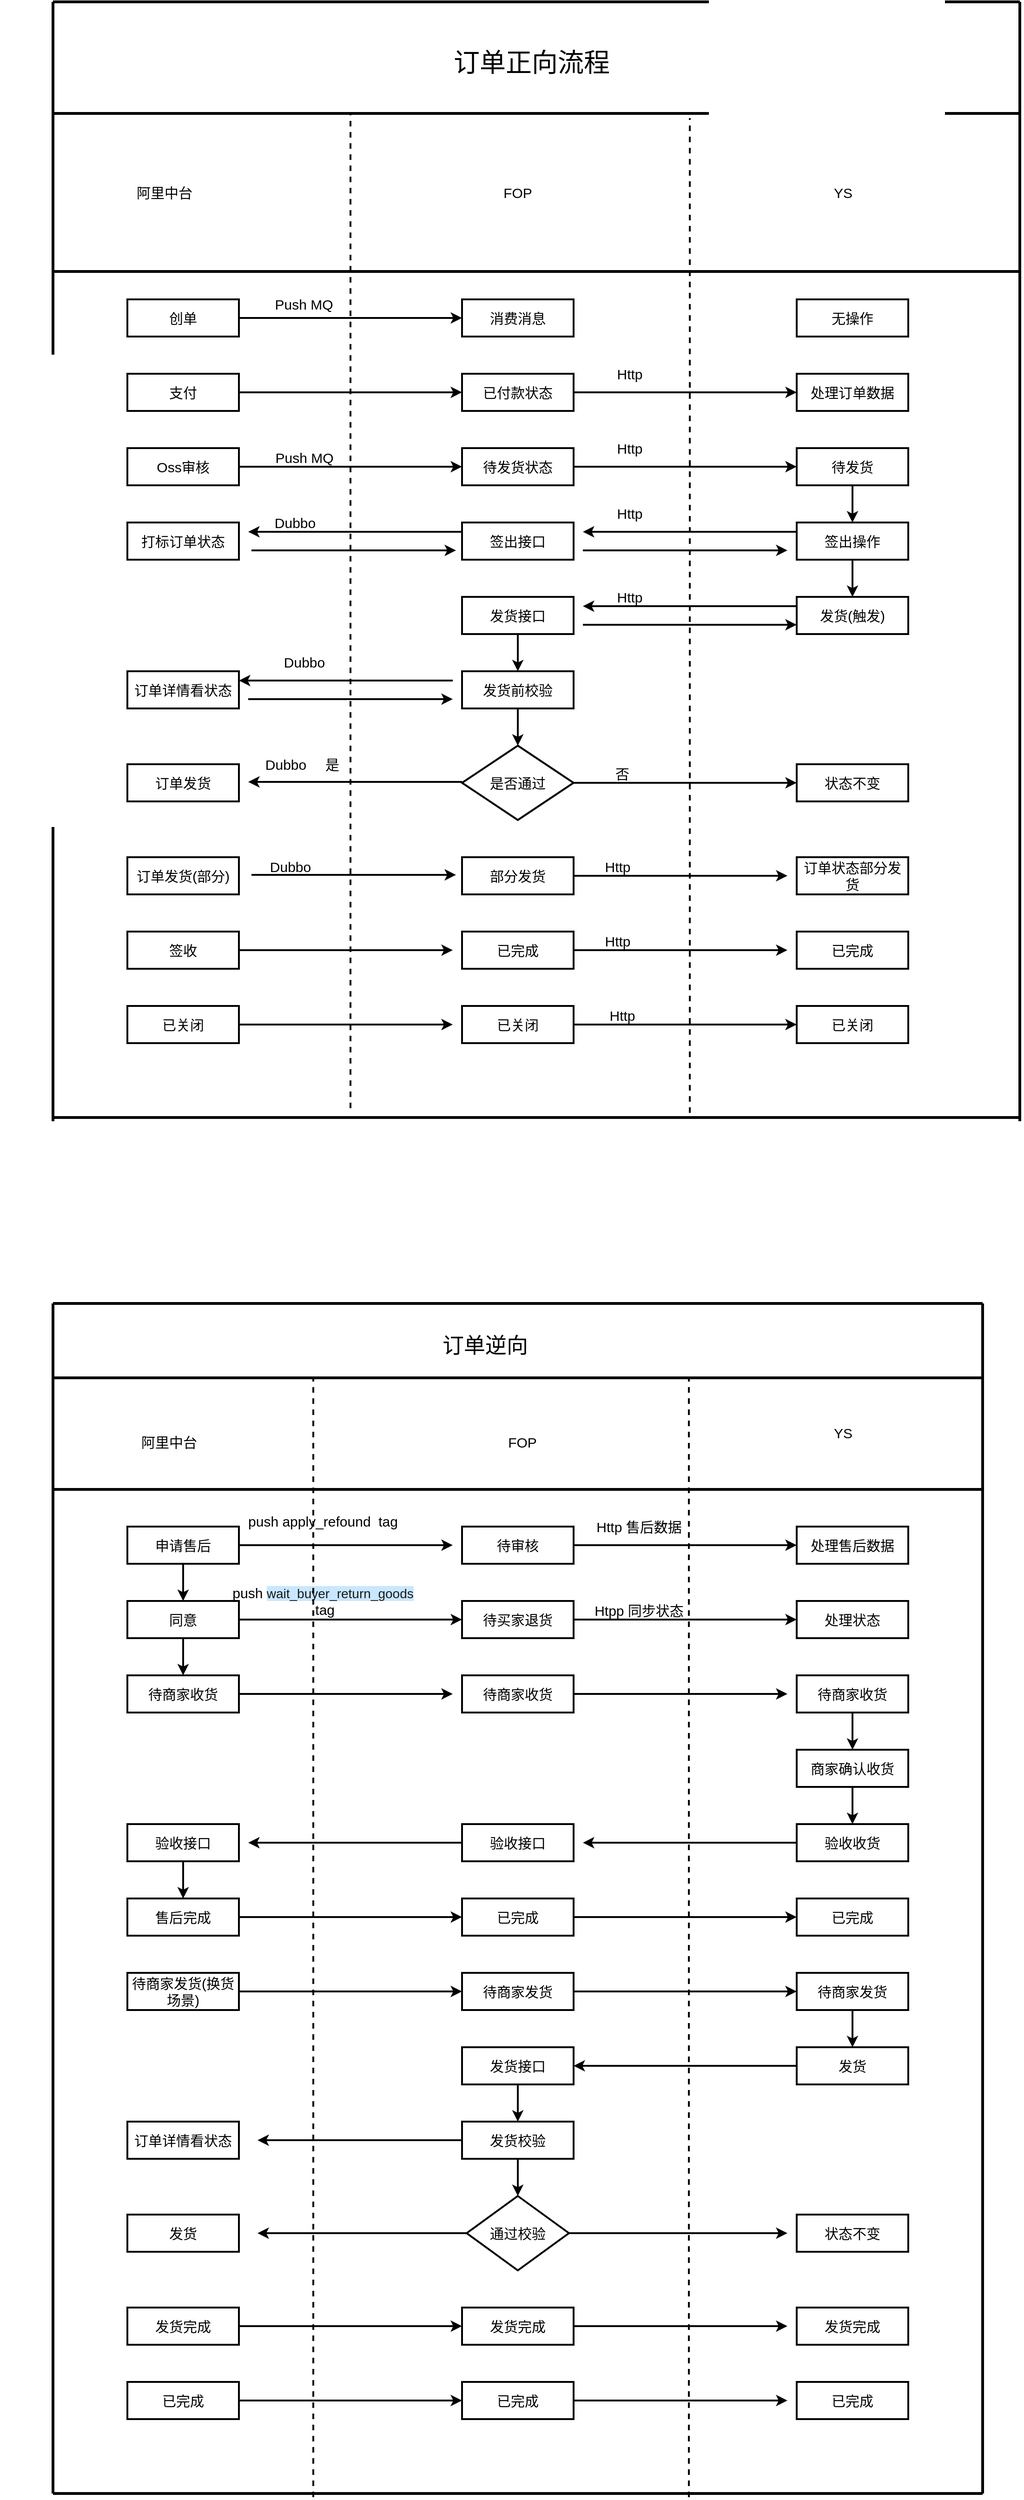 <mxfile version="15.8.3" type="github">
  <diagram id="vfUaAV9-EmiEBsWPeIF8" name="第 1 页">
    <mxGraphModel dx="1326" dy="762" grid="1" gridSize="10" guides="1" tooltips="1" connect="1" arrows="1" fold="1" page="1" pageScale="1" pageWidth="827" pageHeight="1169" math="0" shadow="0">
      <root>
        <mxCell id="0" />
        <mxCell id="1" parent="0" />
        <mxCell id="Dxqzf1UQk-dlqPPLC9W0-2" value="" style="shape=link;html=1;rounded=0;" edge="1" parent="1">
          <mxGeometry width="100" relative="1" as="geometry">
            <mxPoint x="160" y="260" as="sourcePoint" />
            <mxPoint x="160" y="260" as="targetPoint" />
          </mxGeometry>
        </mxCell>
        <mxCell id="Dxqzf1UQk-dlqPPLC9W0-3" value="" style="endArrow=none;html=1;rounded=0;strokeWidth=3;" edge="1" parent="1">
          <mxGeometry width="50" height="50" relative="1" as="geometry">
            <mxPoint x="200" y="120" as="sourcePoint" />
            <mxPoint x="1240" y="120" as="targetPoint" />
          </mxGeometry>
        </mxCell>
        <mxCell id="Dxqzf1UQk-dlqPPLC9W0-5" value="" style="endArrow=none;html=1;rounded=0;strokeWidth=3;" edge="1" parent="1">
          <mxGeometry width="50" height="50" relative="1" as="geometry">
            <mxPoint x="200" y="1324" as="sourcePoint" />
            <mxPoint x="200" y="120" as="targetPoint" />
          </mxGeometry>
        </mxCell>
        <mxCell id="Dxqzf1UQk-dlqPPLC9W0-6" value="&lt;font style=&quot;font-size: 15px&quot;&gt;阿里中台&lt;/font&gt;" style="text;html=1;strokeColor=none;fillColor=none;align=center;verticalAlign=middle;whiteSpace=wrap;rounded=0;strokeWidth=3;" vertex="1" parent="1">
          <mxGeometry x="280" y="310" width="80" height="30" as="geometry" />
        </mxCell>
        <mxCell id="Dxqzf1UQk-dlqPPLC9W0-8" value="&lt;span style=&quot;font-size: 15px&quot;&gt;FOP&lt;/span&gt;" style="text;html=1;strokeColor=none;fillColor=none;align=center;verticalAlign=middle;whiteSpace=wrap;rounded=0;strokeWidth=3;" vertex="1" parent="1">
          <mxGeometry x="660" y="310" width="80" height="30" as="geometry" />
        </mxCell>
        <mxCell id="Dxqzf1UQk-dlqPPLC9W0-9" value="&lt;span style=&quot;font-size: 15px&quot;&gt;YS&lt;/span&gt;" style="text;html=1;strokeColor=none;fillColor=none;align=center;verticalAlign=middle;whiteSpace=wrap;rounded=0;strokeWidth=3;" vertex="1" parent="1">
          <mxGeometry x="1010" y="310" width="80" height="30" as="geometry" />
        </mxCell>
        <mxCell id="Dxqzf1UQk-dlqPPLC9W0-13" style="edgeStyle=orthogonalEdgeStyle;rounded=0;orthogonalLoop=1;jettySize=auto;html=1;entryX=0;entryY=0.5;entryDx=0;entryDy=0;fontSize=15;strokeWidth=2;" edge="1" parent="1" source="Dxqzf1UQk-dlqPPLC9W0-10" target="Dxqzf1UQk-dlqPPLC9W0-11">
          <mxGeometry relative="1" as="geometry" />
        </mxCell>
        <mxCell id="Dxqzf1UQk-dlqPPLC9W0-10" value="创单" style="rounded=0;whiteSpace=wrap;html=1;fontSize=15;strokeWidth=2;" vertex="1" parent="1">
          <mxGeometry x="280" y="440" width="120" height="40" as="geometry" />
        </mxCell>
        <mxCell id="Dxqzf1UQk-dlqPPLC9W0-11" value="消费消息" style="rounded=0;whiteSpace=wrap;html=1;fontSize=15;strokeWidth=2;" vertex="1" parent="1">
          <mxGeometry x="640" y="440" width="120" height="40" as="geometry" />
        </mxCell>
        <mxCell id="Dxqzf1UQk-dlqPPLC9W0-12" value="无操作" style="rounded=0;whiteSpace=wrap;html=1;fontSize=15;strokeWidth=2;" vertex="1" parent="1">
          <mxGeometry x="1000" y="440" width="120" height="40" as="geometry" />
        </mxCell>
        <mxCell id="Dxqzf1UQk-dlqPPLC9W0-14" value="Push MQ" style="text;html=1;strokeColor=none;fillColor=none;align=center;verticalAlign=middle;whiteSpace=wrap;rounded=0;fontSize=15;" vertex="1" parent="1">
          <mxGeometry x="425" y="430" width="90" height="30" as="geometry" />
        </mxCell>
        <mxCell id="Dxqzf1UQk-dlqPPLC9W0-17" style="edgeStyle=orthogonalEdgeStyle;rounded=0;orthogonalLoop=1;jettySize=auto;html=1;entryX=0;entryY=0.5;entryDx=0;entryDy=0;fontSize=15;strokeWidth=2;" edge="1" parent="1" source="Dxqzf1UQk-dlqPPLC9W0-15" target="Dxqzf1UQk-dlqPPLC9W0-16">
          <mxGeometry relative="1" as="geometry" />
        </mxCell>
        <mxCell id="Dxqzf1UQk-dlqPPLC9W0-15" value="支付" style="rounded=0;whiteSpace=wrap;html=1;fontSize=15;strokeWidth=2;" vertex="1" parent="1">
          <mxGeometry x="280" y="520" width="120" height="40" as="geometry" />
        </mxCell>
        <mxCell id="Dxqzf1UQk-dlqPPLC9W0-19" style="edgeStyle=orthogonalEdgeStyle;rounded=0;orthogonalLoop=1;jettySize=auto;html=1;entryX=0;entryY=0.5;entryDx=0;entryDy=0;fontSize=15;strokeWidth=2;" edge="1" parent="1" source="Dxqzf1UQk-dlqPPLC9W0-16" target="Dxqzf1UQk-dlqPPLC9W0-18">
          <mxGeometry relative="1" as="geometry" />
        </mxCell>
        <mxCell id="Dxqzf1UQk-dlqPPLC9W0-16" value="已付款状态" style="rounded=0;whiteSpace=wrap;html=1;fontSize=15;strokeWidth=2;" vertex="1" parent="1">
          <mxGeometry x="640" y="520" width="120" height="40" as="geometry" />
        </mxCell>
        <mxCell id="Dxqzf1UQk-dlqPPLC9W0-18" value="处理订单数据" style="rounded=0;whiteSpace=wrap;html=1;fontSize=15;strokeWidth=2;" vertex="1" parent="1">
          <mxGeometry x="1000" y="520" width="120" height="40" as="geometry" />
        </mxCell>
        <mxCell id="Dxqzf1UQk-dlqPPLC9W0-20" value="Http" style="text;html=1;align=center;verticalAlign=middle;resizable=0;points=[];autosize=1;strokeColor=none;fillColor=none;fontSize=15;" vertex="1" parent="1">
          <mxGeometry x="800" y="510" width="40" height="20" as="geometry" />
        </mxCell>
        <mxCell id="Dxqzf1UQk-dlqPPLC9W0-24" style="edgeStyle=orthogonalEdgeStyle;rounded=0;orthogonalLoop=1;jettySize=auto;html=1;entryX=0;entryY=0.5;entryDx=0;entryDy=0;fontSize=15;strokeWidth=2;" edge="1" parent="1" source="Dxqzf1UQk-dlqPPLC9W0-21" target="Dxqzf1UQk-dlqPPLC9W0-22">
          <mxGeometry relative="1" as="geometry" />
        </mxCell>
        <mxCell id="Dxqzf1UQk-dlqPPLC9W0-21" value="Oss审核" style="rounded=0;whiteSpace=wrap;html=1;fontSize=15;strokeWidth=2;" vertex="1" parent="1">
          <mxGeometry x="280" y="600" width="120" height="40" as="geometry" />
        </mxCell>
        <mxCell id="Dxqzf1UQk-dlqPPLC9W0-25" style="edgeStyle=orthogonalEdgeStyle;rounded=0;orthogonalLoop=1;jettySize=auto;html=1;entryX=0;entryY=0.5;entryDx=0;entryDy=0;fontSize=15;strokeWidth=2;" edge="1" parent="1" source="Dxqzf1UQk-dlqPPLC9W0-22" target="Dxqzf1UQk-dlqPPLC9W0-23">
          <mxGeometry relative="1" as="geometry" />
        </mxCell>
        <mxCell id="Dxqzf1UQk-dlqPPLC9W0-22" value="待发货状态" style="rounded=0;whiteSpace=wrap;html=1;fontSize=15;strokeWidth=2;" vertex="1" parent="1">
          <mxGeometry x="640" y="600" width="120" height="40" as="geometry" />
        </mxCell>
        <mxCell id="Dxqzf1UQk-dlqPPLC9W0-29" value="" style="edgeStyle=orthogonalEdgeStyle;rounded=0;orthogonalLoop=1;jettySize=auto;html=1;fontSize=15;strokeWidth=2;" edge="1" parent="1" source="Dxqzf1UQk-dlqPPLC9W0-23" target="Dxqzf1UQk-dlqPPLC9W0-28">
          <mxGeometry relative="1" as="geometry" />
        </mxCell>
        <mxCell id="Dxqzf1UQk-dlqPPLC9W0-23" value="待发货" style="rounded=0;whiteSpace=wrap;html=1;fontSize=15;strokeWidth=2;" vertex="1" parent="1">
          <mxGeometry x="1000" y="600" width="120" height="40" as="geometry" />
        </mxCell>
        <mxCell id="Dxqzf1UQk-dlqPPLC9W0-26" value="Http" style="text;html=1;align=center;verticalAlign=middle;resizable=0;points=[];autosize=1;strokeColor=none;fillColor=none;fontSize=15;" vertex="1" parent="1">
          <mxGeometry x="800" y="590" width="40" height="20" as="geometry" />
        </mxCell>
        <mxCell id="Dxqzf1UQk-dlqPPLC9W0-27" value="Push MQ" style="text;html=1;align=center;verticalAlign=middle;resizable=0;points=[];autosize=1;strokeColor=none;fillColor=none;fontSize=15;" vertex="1" parent="1">
          <mxGeometry x="430" y="600" width="80" height="20" as="geometry" />
        </mxCell>
        <mxCell id="Dxqzf1UQk-dlqPPLC9W0-40" style="edgeStyle=orthogonalEdgeStyle;rounded=0;orthogonalLoop=1;jettySize=auto;html=1;entryX=0.5;entryY=0;entryDx=0;entryDy=0;fontSize=15;strokeWidth=2;" edge="1" parent="1" source="Dxqzf1UQk-dlqPPLC9W0-28" target="Dxqzf1UQk-dlqPPLC9W0-39">
          <mxGeometry relative="1" as="geometry" />
        </mxCell>
        <mxCell id="Dxqzf1UQk-dlqPPLC9W0-28" value="签出操作" style="rounded=0;whiteSpace=wrap;html=1;fontSize=15;strokeWidth=2;" vertex="1" parent="1">
          <mxGeometry x="1000" y="680" width="120" height="40" as="geometry" />
        </mxCell>
        <mxCell id="Dxqzf1UQk-dlqPPLC9W0-30" value="签出接口" style="rounded=0;whiteSpace=wrap;html=1;fontSize=15;strokeWidth=2;" vertex="1" parent="1">
          <mxGeometry x="640" y="680" width="120" height="40" as="geometry" />
        </mxCell>
        <mxCell id="Dxqzf1UQk-dlqPPLC9W0-31" value="打标订单状态" style="rounded=0;whiteSpace=wrap;html=1;fontSize=15;strokeWidth=2;" vertex="1" parent="1">
          <mxGeometry x="280" y="680" width="120" height="40" as="geometry" />
        </mxCell>
        <mxCell id="Dxqzf1UQk-dlqPPLC9W0-33" value="" style="endArrow=classic;html=1;rounded=0;fontSize=15;strokeWidth=2;" edge="1" parent="1">
          <mxGeometry width="50" height="50" relative="1" as="geometry">
            <mxPoint x="990" y="690" as="sourcePoint" />
            <mxPoint x="770" y="690" as="targetPoint" />
            <Array as="points">
              <mxPoint x="1000" y="690" />
            </Array>
          </mxGeometry>
        </mxCell>
        <mxCell id="Dxqzf1UQk-dlqPPLC9W0-34" value="" style="endArrow=classic;html=1;rounded=0;fontSize=15;strokeWidth=2;" edge="1" parent="1">
          <mxGeometry width="50" height="50" relative="1" as="geometry">
            <mxPoint x="630" y="690" as="sourcePoint" />
            <mxPoint x="410" y="690" as="targetPoint" />
            <Array as="points">
              <mxPoint x="640" y="690" />
            </Array>
          </mxGeometry>
        </mxCell>
        <mxCell id="Dxqzf1UQk-dlqPPLC9W0-35" value="" style="endArrow=classic;html=1;rounded=0;fontSize=15;strokeWidth=2;" edge="1" parent="1">
          <mxGeometry width="50" height="50" relative="1" as="geometry">
            <mxPoint x="423.5" y="710" as="sourcePoint" />
            <mxPoint x="633.5" y="710" as="targetPoint" />
            <Array as="points">
              <mxPoint x="413.5" y="710" />
            </Array>
          </mxGeometry>
        </mxCell>
        <mxCell id="Dxqzf1UQk-dlqPPLC9W0-36" value="" style="endArrow=classic;html=1;rounded=0;fontSize=15;strokeWidth=2;" edge="1" parent="1">
          <mxGeometry width="50" height="50" relative="1" as="geometry">
            <mxPoint x="780" y="710" as="sourcePoint" />
            <mxPoint x="990" y="710" as="targetPoint" />
            <Array as="points">
              <mxPoint x="770" y="710" />
            </Array>
          </mxGeometry>
        </mxCell>
        <mxCell id="Dxqzf1UQk-dlqPPLC9W0-37" value="Http" style="text;html=1;align=center;verticalAlign=middle;resizable=0;points=[];autosize=1;strokeColor=none;fillColor=none;fontSize=15;" vertex="1" parent="1">
          <mxGeometry x="800" y="660" width="40" height="20" as="geometry" />
        </mxCell>
        <mxCell id="Dxqzf1UQk-dlqPPLC9W0-38" value="Dubbo" style="text;html=1;align=center;verticalAlign=middle;resizable=0;points=[];autosize=1;strokeColor=none;fillColor=none;fontSize=15;" vertex="1" parent="1">
          <mxGeometry x="430" y="670" width="60" height="20" as="geometry" />
        </mxCell>
        <mxCell id="Dxqzf1UQk-dlqPPLC9W0-39" value="发货(触发)" style="rounded=0;whiteSpace=wrap;html=1;fontSize=15;strokeWidth=2;" vertex="1" parent="1">
          <mxGeometry x="1000" y="760" width="120" height="40" as="geometry" />
        </mxCell>
        <mxCell id="Dxqzf1UQk-dlqPPLC9W0-50" value="" style="edgeStyle=orthogonalEdgeStyle;rounded=0;orthogonalLoop=1;jettySize=auto;html=1;fontSize=15;strokeWidth=2;" edge="1" parent="1" source="Dxqzf1UQk-dlqPPLC9W0-41" target="Dxqzf1UQk-dlqPPLC9W0-49">
          <mxGeometry relative="1" as="geometry" />
        </mxCell>
        <mxCell id="Dxqzf1UQk-dlqPPLC9W0-41" value="发货接口" style="rounded=0;whiteSpace=wrap;html=1;fontSize=15;strokeWidth=2;" vertex="1" parent="1">
          <mxGeometry x="640" y="760" width="120" height="40" as="geometry" />
        </mxCell>
        <mxCell id="Dxqzf1UQk-dlqPPLC9W0-42" value="订单详情看状态" style="rounded=0;whiteSpace=wrap;html=1;fontSize=15;strokeWidth=2;" vertex="1" parent="1">
          <mxGeometry x="280" y="840" width="120" height="40" as="geometry" />
        </mxCell>
        <mxCell id="Dxqzf1UQk-dlqPPLC9W0-43" value="" style="endArrow=classic;html=1;rounded=0;fontSize=15;strokeWidth=2;" edge="1" parent="1">
          <mxGeometry width="50" height="50" relative="1" as="geometry">
            <mxPoint x="990" y="770" as="sourcePoint" />
            <mxPoint x="770" y="770" as="targetPoint" />
            <Array as="points">
              <mxPoint x="1000" y="770" />
              <mxPoint x="890" y="770" />
            </Array>
          </mxGeometry>
        </mxCell>
        <mxCell id="Dxqzf1UQk-dlqPPLC9W0-44" value="" style="endArrow=classic;html=1;rounded=0;fontSize=15;strokeWidth=2;" edge="1" parent="1">
          <mxGeometry width="50" height="50" relative="1" as="geometry">
            <mxPoint x="790" y="790" as="sourcePoint" />
            <mxPoint x="1000" y="790" as="targetPoint" />
            <Array as="points">
              <mxPoint x="770" y="790" />
            </Array>
          </mxGeometry>
        </mxCell>
        <mxCell id="Dxqzf1UQk-dlqPPLC9W0-45" value="" style="endArrow=classic;html=1;rounded=0;fontSize=15;strokeWidth=2;" edge="1" parent="1">
          <mxGeometry width="50" height="50" relative="1" as="geometry">
            <mxPoint x="420" y="870" as="sourcePoint" />
            <mxPoint x="630" y="870" as="targetPoint" />
            <Array as="points">
              <mxPoint x="410" y="870" />
            </Array>
          </mxGeometry>
        </mxCell>
        <mxCell id="Dxqzf1UQk-dlqPPLC9W0-46" value="" style="endArrow=classic;html=1;rounded=0;fontSize=15;strokeWidth=2;" edge="1" parent="1">
          <mxGeometry width="50" height="50" relative="1" as="geometry">
            <mxPoint x="630" y="959" as="sourcePoint" />
            <mxPoint x="410" y="959" as="targetPoint" />
            <Array as="points">
              <mxPoint x="640" y="959" />
              <mxPoint x="530" y="959" />
            </Array>
          </mxGeometry>
        </mxCell>
        <mxCell id="Dxqzf1UQk-dlqPPLC9W0-47" value="Dubbo" style="text;html=1;align=center;verticalAlign=middle;resizable=0;points=[];autosize=1;strokeColor=none;fillColor=none;fontSize=15;" vertex="1" parent="1">
          <mxGeometry x="440" y="820" width="60" height="20" as="geometry" />
        </mxCell>
        <mxCell id="Dxqzf1UQk-dlqPPLC9W0-48" value="Http" style="text;html=1;align=center;verticalAlign=middle;resizable=0;points=[];autosize=1;strokeColor=none;fillColor=none;fontSize=15;" vertex="1" parent="1">
          <mxGeometry x="800" y="750" width="40" height="20" as="geometry" />
        </mxCell>
        <mxCell id="Dxqzf1UQk-dlqPPLC9W0-53" value="" style="edgeStyle=orthogonalEdgeStyle;rounded=0;orthogonalLoop=1;jettySize=auto;html=1;fontSize=15;strokeWidth=2;" edge="1" parent="1" source="Dxqzf1UQk-dlqPPLC9W0-49" target="Dxqzf1UQk-dlqPPLC9W0-52">
          <mxGeometry relative="1" as="geometry" />
        </mxCell>
        <mxCell id="Dxqzf1UQk-dlqPPLC9W0-49" value="发货前校验" style="rounded=0;whiteSpace=wrap;html=1;fontSize=15;strokeWidth=2;" vertex="1" parent="1">
          <mxGeometry x="640" y="840" width="120" height="40" as="geometry" />
        </mxCell>
        <mxCell id="Dxqzf1UQk-dlqPPLC9W0-55" style="edgeStyle=orthogonalEdgeStyle;rounded=0;orthogonalLoop=1;jettySize=auto;html=1;entryX=0;entryY=0.5;entryDx=0;entryDy=0;fontSize=15;strokeWidth=2;" edge="1" parent="1" source="Dxqzf1UQk-dlqPPLC9W0-52" target="Dxqzf1UQk-dlqPPLC9W0-54">
          <mxGeometry relative="1" as="geometry" />
        </mxCell>
        <mxCell id="Dxqzf1UQk-dlqPPLC9W0-52" value="是否通过" style="rhombus;whiteSpace=wrap;html=1;fontSize=15;strokeWidth=2;" vertex="1" parent="1">
          <mxGeometry x="640" y="920" width="120" height="80" as="geometry" />
        </mxCell>
        <mxCell id="Dxqzf1UQk-dlqPPLC9W0-54" value="状态不变" style="rounded=0;whiteSpace=wrap;html=1;fontSize=15;strokeWidth=2;" vertex="1" parent="1">
          <mxGeometry x="1000" y="940" width="120" height="40" as="geometry" />
        </mxCell>
        <mxCell id="Dxqzf1UQk-dlqPPLC9W0-56" value="否" style="text;html=1;align=center;verticalAlign=middle;resizable=0;points=[];autosize=1;strokeColor=none;fillColor=none;fontSize=15;" vertex="1" parent="1">
          <mxGeometry x="797" y="940" width="30" height="20" as="geometry" />
        </mxCell>
        <mxCell id="Dxqzf1UQk-dlqPPLC9W0-57" value="订单发货" style="rounded=0;whiteSpace=wrap;html=1;fontSize=15;strokeWidth=2;" vertex="1" parent="1">
          <mxGeometry x="280" y="940" width="120" height="40" as="geometry" />
        </mxCell>
        <mxCell id="Dxqzf1UQk-dlqPPLC9W0-58" value="" style="endArrow=classic;html=1;rounded=0;fontSize=15;strokeWidth=2;" edge="1" parent="1">
          <mxGeometry width="50" height="50" relative="1" as="geometry">
            <mxPoint x="620" y="850" as="sourcePoint" />
            <mxPoint x="400" y="850" as="targetPoint" />
            <Array as="points">
              <mxPoint x="630" y="850" />
            </Array>
          </mxGeometry>
        </mxCell>
        <mxCell id="Dxqzf1UQk-dlqPPLC9W0-59" value="Dubbo" style="text;html=1;align=center;verticalAlign=middle;resizable=0;points=[];autosize=1;strokeColor=none;fillColor=none;fontSize=15;" vertex="1" parent="1">
          <mxGeometry x="420" y="930" width="60" height="20" as="geometry" />
        </mxCell>
        <mxCell id="Dxqzf1UQk-dlqPPLC9W0-65" style="edgeStyle=orthogonalEdgeStyle;rounded=0;orthogonalLoop=1;jettySize=auto;html=1;fontSize=15;strokeWidth=2;" edge="1" parent="1" source="Dxqzf1UQk-dlqPPLC9W0-60">
          <mxGeometry relative="1" as="geometry">
            <mxPoint x="990" y="1060" as="targetPoint" />
          </mxGeometry>
        </mxCell>
        <mxCell id="Dxqzf1UQk-dlqPPLC9W0-60" value="部分发货" style="rounded=0;whiteSpace=wrap;html=1;fontSize=15;strokeWidth=2;" vertex="1" parent="1">
          <mxGeometry x="640" y="1040" width="120" height="40" as="geometry" />
        </mxCell>
        <mxCell id="Dxqzf1UQk-dlqPPLC9W0-63" value="是" style="text;html=1;align=center;verticalAlign=middle;resizable=0;points=[];autosize=1;strokeColor=none;fillColor=none;fontSize=15;" vertex="1" parent="1">
          <mxGeometry x="485" y="930" width="30" height="20" as="geometry" />
        </mxCell>
        <mxCell id="Dxqzf1UQk-dlqPPLC9W0-64" value="订单状态部分发货" style="rounded=0;whiteSpace=wrap;html=1;fontSize=15;strokeWidth=2;" vertex="1" parent="1">
          <mxGeometry x="1000" y="1040" width="120" height="40" as="geometry" />
        </mxCell>
        <mxCell id="Dxqzf1UQk-dlqPPLC9W0-66" value="订单发货(部分)" style="rounded=0;whiteSpace=wrap;html=1;fontSize=15;strokeWidth=2;" vertex="1" parent="1">
          <mxGeometry x="280" y="1040" width="120" height="40" as="geometry" />
        </mxCell>
        <mxCell id="Dxqzf1UQk-dlqPPLC9W0-68" value="Http" style="text;html=1;align=center;verticalAlign=middle;resizable=0;points=[];autosize=1;strokeColor=none;fillColor=none;fontSize=15;" vertex="1" parent="1">
          <mxGeometry x="787" y="1040" width="40" height="20" as="geometry" />
        </mxCell>
        <mxCell id="Dxqzf1UQk-dlqPPLC9W0-73" style="edgeStyle=orthogonalEdgeStyle;rounded=0;orthogonalLoop=1;jettySize=auto;html=1;fontSize=15;strokeWidth=2;" edge="1" parent="1" source="Dxqzf1UQk-dlqPPLC9W0-69">
          <mxGeometry relative="1" as="geometry">
            <mxPoint x="990" y="1140" as="targetPoint" />
          </mxGeometry>
        </mxCell>
        <mxCell id="Dxqzf1UQk-dlqPPLC9W0-69" value="已完成" style="rounded=0;whiteSpace=wrap;html=1;fontSize=15;strokeWidth=2;" vertex="1" parent="1">
          <mxGeometry x="640" y="1120" width="120" height="40" as="geometry" />
        </mxCell>
        <mxCell id="Dxqzf1UQk-dlqPPLC9W0-70" value="已完成" style="rounded=0;whiteSpace=wrap;html=1;fontSize=15;strokeWidth=2;" vertex="1" parent="1">
          <mxGeometry x="1000" y="1120" width="120" height="40" as="geometry" />
        </mxCell>
        <mxCell id="Dxqzf1UQk-dlqPPLC9W0-173" style="edgeStyle=orthogonalEdgeStyle;rounded=0;orthogonalLoop=1;jettySize=auto;html=1;fontSize=23;strokeWidth=2;" edge="1" parent="1" source="Dxqzf1UQk-dlqPPLC9W0-71">
          <mxGeometry relative="1" as="geometry">
            <mxPoint x="630" y="1140" as="targetPoint" />
          </mxGeometry>
        </mxCell>
        <mxCell id="Dxqzf1UQk-dlqPPLC9W0-71" value="签收" style="rounded=0;whiteSpace=wrap;html=1;fontSize=15;strokeWidth=2;" vertex="1" parent="1">
          <mxGeometry x="280" y="1120" width="120" height="40" as="geometry" />
        </mxCell>
        <mxCell id="Dxqzf1UQk-dlqPPLC9W0-78" style="edgeStyle=orthogonalEdgeStyle;rounded=0;orthogonalLoop=1;jettySize=auto;html=1;entryX=0;entryY=0.5;entryDx=0;entryDy=0;fontSize=15;strokeWidth=2;" edge="1" parent="1" source="Dxqzf1UQk-dlqPPLC9W0-74" target="Dxqzf1UQk-dlqPPLC9W0-75">
          <mxGeometry relative="1" as="geometry" />
        </mxCell>
        <mxCell id="Dxqzf1UQk-dlqPPLC9W0-74" value="已关闭" style="rounded=0;whiteSpace=wrap;html=1;fontSize=15;strokeWidth=2;" vertex="1" parent="1">
          <mxGeometry x="640" y="1200" width="120" height="40" as="geometry" />
        </mxCell>
        <mxCell id="Dxqzf1UQk-dlqPPLC9W0-75" value="已关闭" style="rounded=0;whiteSpace=wrap;html=1;fontSize=15;strokeWidth=2;" vertex="1" parent="1">
          <mxGeometry x="1000" y="1200" width="120" height="40" as="geometry" />
        </mxCell>
        <mxCell id="Dxqzf1UQk-dlqPPLC9W0-174" style="edgeStyle=orthogonalEdgeStyle;rounded=0;orthogonalLoop=1;jettySize=auto;html=1;fontSize=23;strokeWidth=2;" edge="1" parent="1" source="Dxqzf1UQk-dlqPPLC9W0-76">
          <mxGeometry relative="1" as="geometry">
            <mxPoint x="630" y="1220" as="targetPoint" />
          </mxGeometry>
        </mxCell>
        <mxCell id="Dxqzf1UQk-dlqPPLC9W0-76" value="已关闭" style="rounded=0;whiteSpace=wrap;html=1;fontSize=15;strokeWidth=2;" vertex="1" parent="1">
          <mxGeometry x="280" y="1200" width="120" height="40" as="geometry" />
        </mxCell>
        <mxCell id="Dxqzf1UQk-dlqPPLC9W0-79" value="Http" style="text;html=1;align=center;verticalAlign=middle;resizable=0;points=[];autosize=1;strokeColor=none;fillColor=none;fontSize=15;" vertex="1" parent="1">
          <mxGeometry x="787" y="1120" width="40" height="20" as="geometry" />
        </mxCell>
        <mxCell id="Dxqzf1UQk-dlqPPLC9W0-80" value="Http" style="text;html=1;align=center;verticalAlign=middle;resizable=0;points=[];autosize=1;strokeColor=none;fillColor=none;fontSize=15;" vertex="1" parent="1">
          <mxGeometry x="792" y="1200" width="40" height="20" as="geometry" />
        </mxCell>
        <mxCell id="Dxqzf1UQk-dlqPPLC9W0-81" value="Dubbo" style="text;html=1;align=center;verticalAlign=middle;resizable=0;points=[];autosize=1;strokeColor=none;fillColor=none;fontSize=15;" vertex="1" parent="1">
          <mxGeometry x="425" y="1040" width="60" height="20" as="geometry" />
        </mxCell>
        <mxCell id="Dxqzf1UQk-dlqPPLC9W0-84" value="" style="endArrow=none;html=1;rounded=0;strokeWidth=3;" edge="1" parent="1">
          <mxGeometry width="50" height="50" relative="1" as="geometry">
            <mxPoint x="200" y="1520" as="sourcePoint" />
            <mxPoint x="1200" y="1520" as="targetPoint" />
          </mxGeometry>
        </mxCell>
        <mxCell id="Dxqzf1UQk-dlqPPLC9W0-86" value="&lt;font style=&quot;font-size: 28px&quot;&gt;订单正向流程&lt;/font&gt;" style="text;html=1;strokeColor=none;fillColor=none;align=center;verticalAlign=middle;whiteSpace=wrap;rounded=0;fontSize=15;" vertex="1" parent="1">
          <mxGeometry x="545" y="170" width="340" height="30" as="geometry" />
        </mxCell>
        <mxCell id="Dxqzf1UQk-dlqPPLC9W0-87" value="&lt;span style=&quot;font-size: 15px&quot;&gt;阿里中台&lt;/span&gt;" style="text;html=1;strokeColor=none;fillColor=none;align=center;verticalAlign=middle;whiteSpace=wrap;rounded=0;fontSize=28;" vertex="1" parent="1">
          <mxGeometry x="280" y="1650" width="90" height="30" as="geometry" />
        </mxCell>
        <mxCell id="Dxqzf1UQk-dlqPPLC9W0-88" value="&lt;span style=&quot;font-size: 15px&quot;&gt;FOP&lt;/span&gt;" style="text;html=1;strokeColor=none;fillColor=none;align=center;verticalAlign=middle;whiteSpace=wrap;rounded=0;fontSize=28;" vertex="1" parent="1">
          <mxGeometry x="660" y="1650" width="90" height="30" as="geometry" />
        </mxCell>
        <mxCell id="Dxqzf1UQk-dlqPPLC9W0-89" value="&lt;span style=&quot;font-size: 15px&quot;&gt;YS&lt;/span&gt;" style="text;html=1;strokeColor=none;fillColor=none;align=center;verticalAlign=middle;whiteSpace=wrap;rounded=0;fontSize=28;" vertex="1" parent="1">
          <mxGeometry x="1005" y="1640" width="90" height="30" as="geometry" />
        </mxCell>
        <mxCell id="Dxqzf1UQk-dlqPPLC9W0-93" style="edgeStyle=orthogonalEdgeStyle;rounded=0;orthogonalLoop=1;jettySize=auto;html=1;fontSize=15;strokeWidth=2;" edge="1" parent="1" source="Dxqzf1UQk-dlqPPLC9W0-90">
          <mxGeometry relative="1" as="geometry">
            <mxPoint x="630" y="1780" as="targetPoint" />
          </mxGeometry>
        </mxCell>
        <mxCell id="Dxqzf1UQk-dlqPPLC9W0-126" value="" style="edgeStyle=orthogonalEdgeStyle;rounded=0;orthogonalLoop=1;jettySize=auto;html=1;fontSize=15;strokeWidth=2;" edge="1" parent="1" source="Dxqzf1UQk-dlqPPLC9W0-90" target="Dxqzf1UQk-dlqPPLC9W0-99">
          <mxGeometry relative="1" as="geometry" />
        </mxCell>
        <mxCell id="Dxqzf1UQk-dlqPPLC9W0-90" value="申请售后" style="rounded=0;whiteSpace=wrap;html=1;fontSize=15;strokeWidth=2;" vertex="1" parent="1">
          <mxGeometry x="280" y="1760" width="120" height="40" as="geometry" />
        </mxCell>
        <mxCell id="Dxqzf1UQk-dlqPPLC9W0-95" style="edgeStyle=orthogonalEdgeStyle;rounded=0;orthogonalLoop=1;jettySize=auto;html=1;entryX=0;entryY=0.5;entryDx=0;entryDy=0;fontSize=15;strokeWidth=2;" edge="1" parent="1" source="Dxqzf1UQk-dlqPPLC9W0-91" target="Dxqzf1UQk-dlqPPLC9W0-92">
          <mxGeometry relative="1" as="geometry" />
        </mxCell>
        <mxCell id="Dxqzf1UQk-dlqPPLC9W0-91" value="待审核" style="rounded=0;whiteSpace=wrap;html=1;fontSize=15;strokeWidth=2;" vertex="1" parent="1">
          <mxGeometry x="640" y="1760" width="120" height="40" as="geometry" />
        </mxCell>
        <mxCell id="Dxqzf1UQk-dlqPPLC9W0-92" value="处理售后数据" style="rounded=0;whiteSpace=wrap;html=1;fontSize=15;strokeWidth=2;" vertex="1" parent="1">
          <mxGeometry x="1000" y="1760" width="120" height="40" as="geometry" />
        </mxCell>
        <mxCell id="Dxqzf1UQk-dlqPPLC9W0-94" value="push apply_refound&amp;nbsp; tag" style="text;html=1;align=center;verticalAlign=middle;resizable=0;points=[];autosize=1;strokeColor=none;fillColor=none;fontSize=15;" vertex="1" parent="1">
          <mxGeometry x="400" y="1744" width="180" height="20" as="geometry" />
        </mxCell>
        <mxCell id="Dxqzf1UQk-dlqPPLC9W0-96" value="Http 售后数据" style="text;html=1;align=center;verticalAlign=middle;resizable=0;points=[];autosize=1;strokeColor=none;fillColor=none;fontSize=15;" vertex="1" parent="1">
          <mxGeometry x="775" y="1750" width="110" height="20" as="geometry" />
        </mxCell>
        <mxCell id="Dxqzf1UQk-dlqPPLC9W0-103" style="edgeStyle=orthogonalEdgeStyle;rounded=0;orthogonalLoop=1;jettySize=auto;html=1;entryX=0;entryY=0.5;entryDx=0;entryDy=0;fontSize=15;strokeWidth=2;" edge="1" parent="1" source="Dxqzf1UQk-dlqPPLC9W0-98" target="Dxqzf1UQk-dlqPPLC9W0-102">
          <mxGeometry relative="1" as="geometry" />
        </mxCell>
        <mxCell id="Dxqzf1UQk-dlqPPLC9W0-98" value="待买家退货" style="rounded=0;whiteSpace=wrap;html=1;fontSize=15;strokeWidth=2;" vertex="1" parent="1">
          <mxGeometry x="640" y="1840" width="120" height="40" as="geometry" />
        </mxCell>
        <mxCell id="Dxqzf1UQk-dlqPPLC9W0-100" style="edgeStyle=orthogonalEdgeStyle;rounded=0;orthogonalLoop=1;jettySize=auto;html=1;entryX=0;entryY=0.5;entryDx=0;entryDy=0;fontSize=15;strokeWidth=2;" edge="1" parent="1" source="Dxqzf1UQk-dlqPPLC9W0-99" target="Dxqzf1UQk-dlqPPLC9W0-98">
          <mxGeometry relative="1" as="geometry" />
        </mxCell>
        <mxCell id="Dxqzf1UQk-dlqPPLC9W0-127" value="" style="edgeStyle=orthogonalEdgeStyle;rounded=0;orthogonalLoop=1;jettySize=auto;html=1;fontSize=15;strokeWidth=2;" edge="1" parent="1" source="Dxqzf1UQk-dlqPPLC9W0-99" target="Dxqzf1UQk-dlqPPLC9W0-105">
          <mxGeometry relative="1" as="geometry" />
        </mxCell>
        <mxCell id="Dxqzf1UQk-dlqPPLC9W0-99" value="同意" style="rounded=0;whiteSpace=wrap;html=1;fontSize=15;strokeWidth=2;" vertex="1" parent="1">
          <mxGeometry x="280" y="1840" width="120" height="40" as="geometry" />
        </mxCell>
        <mxCell id="Dxqzf1UQk-dlqPPLC9W0-101" value="push&amp;nbsp;&lt;span style=&quot;color: rgb(23 , 26 , 29) ; font-family: &amp;#34;microsoft yahei&amp;#34; , &amp;#34;segoe ui&amp;#34; , , &amp;#34;roboto&amp;#34; , &amp;#34;droid sans&amp;#34; , &amp;#34;helvetica neue&amp;#34; , sans-serif , &amp;#34;tahoma&amp;#34; , &amp;#34;segoe ui symbolmyanmar text&amp;#34; , ; font-size: 14px ; text-align: left ; background-color: rgb(201 , 231 , 255)&quot;&gt;wait_buyer_return_goods&lt;/span&gt;&lt;br&gt;&amp;nbsp;tag" style="text;html=1;align=center;verticalAlign=middle;resizable=0;points=[];autosize=1;strokeColor=none;fillColor=none;fontSize=15;" vertex="1" parent="1">
          <mxGeometry x="385" y="1820" width="210" height="40" as="geometry" />
        </mxCell>
        <mxCell id="Dxqzf1UQk-dlqPPLC9W0-102" value="处理状态" style="rounded=0;whiteSpace=wrap;html=1;fontSize=15;strokeWidth=2;" vertex="1" parent="1">
          <mxGeometry x="1000" y="1840" width="120" height="40" as="geometry" />
        </mxCell>
        <mxCell id="Dxqzf1UQk-dlqPPLC9W0-104" value="Htpp 同步状态" style="text;html=1;align=center;verticalAlign=middle;resizable=0;points=[];autosize=1;strokeColor=none;fillColor=none;fontSize=15;" vertex="1" parent="1">
          <mxGeometry x="775" y="1840" width="110" height="20" as="geometry" />
        </mxCell>
        <mxCell id="Dxqzf1UQk-dlqPPLC9W0-114" style="edgeStyle=orthogonalEdgeStyle;rounded=0;orthogonalLoop=1;jettySize=auto;html=1;fontSize=15;strokeWidth=2;" edge="1" parent="1" source="Dxqzf1UQk-dlqPPLC9W0-105">
          <mxGeometry relative="1" as="geometry">
            <mxPoint x="630" y="1940" as="targetPoint" />
          </mxGeometry>
        </mxCell>
        <mxCell id="Dxqzf1UQk-dlqPPLC9W0-105" value="待商家收货" style="rounded=0;whiteSpace=wrap;html=1;fontSize=15;strokeWidth=2;" vertex="1" parent="1">
          <mxGeometry x="280" y="1920" width="120" height="40" as="geometry" />
        </mxCell>
        <mxCell id="Dxqzf1UQk-dlqPPLC9W0-113" style="edgeStyle=orthogonalEdgeStyle;rounded=0;orthogonalLoop=1;jettySize=auto;html=1;fontSize=15;strokeWidth=2;" edge="1" parent="1" source="Dxqzf1UQk-dlqPPLC9W0-106">
          <mxGeometry relative="1" as="geometry">
            <mxPoint x="990" y="1940" as="targetPoint" />
          </mxGeometry>
        </mxCell>
        <mxCell id="Dxqzf1UQk-dlqPPLC9W0-106" value="待商家收货" style="rounded=0;whiteSpace=wrap;html=1;fontSize=15;strokeWidth=2;" vertex="1" parent="1">
          <mxGeometry x="640" y="1920" width="120" height="40" as="geometry" />
        </mxCell>
        <mxCell id="Dxqzf1UQk-dlqPPLC9W0-115" value="" style="edgeStyle=orthogonalEdgeStyle;rounded=0;orthogonalLoop=1;jettySize=auto;html=1;fontSize=15;strokeWidth=2;" edge="1" parent="1" source="Dxqzf1UQk-dlqPPLC9W0-107" target="Dxqzf1UQk-dlqPPLC9W0-108">
          <mxGeometry relative="1" as="geometry" />
        </mxCell>
        <mxCell id="Dxqzf1UQk-dlqPPLC9W0-107" value="待商家收货" style="rounded=0;whiteSpace=wrap;html=1;fontSize=15;strokeWidth=2;" vertex="1" parent="1">
          <mxGeometry x="1000" y="1920" width="120" height="40" as="geometry" />
        </mxCell>
        <mxCell id="Dxqzf1UQk-dlqPPLC9W0-116" value="" style="edgeStyle=orthogonalEdgeStyle;rounded=0;orthogonalLoop=1;jettySize=auto;html=1;fontSize=15;strokeWidth=2;" edge="1" parent="1" source="Dxqzf1UQk-dlqPPLC9W0-108" target="Dxqzf1UQk-dlqPPLC9W0-109">
          <mxGeometry relative="1" as="geometry" />
        </mxCell>
        <mxCell id="Dxqzf1UQk-dlqPPLC9W0-108" value="商家确认收货" style="rounded=0;whiteSpace=wrap;html=1;fontSize=15;strokeWidth=2;" vertex="1" parent="1">
          <mxGeometry x="1000" y="2000" width="120" height="40" as="geometry" />
        </mxCell>
        <mxCell id="Dxqzf1UQk-dlqPPLC9W0-117" style="edgeStyle=orthogonalEdgeStyle;rounded=0;orthogonalLoop=1;jettySize=auto;html=1;fontSize=15;strokeWidth=2;" edge="1" parent="1" source="Dxqzf1UQk-dlqPPLC9W0-109">
          <mxGeometry relative="1" as="geometry">
            <mxPoint x="770" y="2100" as="targetPoint" />
          </mxGeometry>
        </mxCell>
        <mxCell id="Dxqzf1UQk-dlqPPLC9W0-109" value="验收收货" style="rounded=0;whiteSpace=wrap;html=1;fontSize=15;strokeWidth=2;" vertex="1" parent="1">
          <mxGeometry x="1000" y="2080" width="120" height="40" as="geometry" />
        </mxCell>
        <mxCell id="Dxqzf1UQk-dlqPPLC9W0-118" style="edgeStyle=orthogonalEdgeStyle;rounded=0;orthogonalLoop=1;jettySize=auto;html=1;fontSize=15;strokeWidth=2;" edge="1" parent="1" source="Dxqzf1UQk-dlqPPLC9W0-110">
          <mxGeometry relative="1" as="geometry">
            <mxPoint x="410" y="2100" as="targetPoint" />
          </mxGeometry>
        </mxCell>
        <mxCell id="Dxqzf1UQk-dlqPPLC9W0-110" value="验收接口" style="rounded=0;whiteSpace=wrap;html=1;fontSize=15;strokeWidth=2;" vertex="1" parent="1">
          <mxGeometry x="640" y="2080" width="120" height="40" as="geometry" />
        </mxCell>
        <mxCell id="Dxqzf1UQk-dlqPPLC9W0-119" value="" style="edgeStyle=orthogonalEdgeStyle;rounded=0;orthogonalLoop=1;jettySize=auto;html=1;fontSize=15;strokeWidth=2;" edge="1" parent="1" source="Dxqzf1UQk-dlqPPLC9W0-111" target="Dxqzf1UQk-dlqPPLC9W0-112">
          <mxGeometry relative="1" as="geometry" />
        </mxCell>
        <mxCell id="Dxqzf1UQk-dlqPPLC9W0-111" value="验收接口" style="rounded=0;whiteSpace=wrap;html=1;fontSize=15;strokeWidth=2;" vertex="1" parent="1">
          <mxGeometry x="280" y="2080" width="120" height="40" as="geometry" />
        </mxCell>
        <mxCell id="Dxqzf1UQk-dlqPPLC9W0-122" style="edgeStyle=orthogonalEdgeStyle;rounded=0;orthogonalLoop=1;jettySize=auto;html=1;entryX=0;entryY=0.5;entryDx=0;entryDy=0;fontSize=15;strokeWidth=2;" edge="1" parent="1" source="Dxqzf1UQk-dlqPPLC9W0-112" target="Dxqzf1UQk-dlqPPLC9W0-120">
          <mxGeometry relative="1" as="geometry" />
        </mxCell>
        <mxCell id="Dxqzf1UQk-dlqPPLC9W0-112" value="售后完成" style="rounded=0;whiteSpace=wrap;html=1;fontSize=15;strokeWidth=2;" vertex="1" parent="1">
          <mxGeometry x="280" y="2160" width="120" height="40" as="geometry" />
        </mxCell>
        <mxCell id="Dxqzf1UQk-dlqPPLC9W0-124" style="edgeStyle=orthogonalEdgeStyle;rounded=0;orthogonalLoop=1;jettySize=auto;html=1;entryX=0;entryY=0.5;entryDx=0;entryDy=0;fontSize=15;strokeWidth=2;" edge="1" parent="1" source="Dxqzf1UQk-dlqPPLC9W0-120" target="Dxqzf1UQk-dlqPPLC9W0-123">
          <mxGeometry relative="1" as="geometry" />
        </mxCell>
        <mxCell id="Dxqzf1UQk-dlqPPLC9W0-120" value="已完成" style="rounded=0;whiteSpace=wrap;html=1;fontSize=15;strokeWidth=2;" vertex="1" parent="1">
          <mxGeometry x="640" y="2160" width="120" height="40" as="geometry" />
        </mxCell>
        <mxCell id="Dxqzf1UQk-dlqPPLC9W0-123" value="已完成" style="rounded=0;whiteSpace=wrap;html=1;fontSize=15;strokeWidth=2;" vertex="1" parent="1">
          <mxGeometry x="1000" y="2160" width="120" height="40" as="geometry" />
        </mxCell>
        <mxCell id="Dxqzf1UQk-dlqPPLC9W0-130" style="edgeStyle=orthogonalEdgeStyle;rounded=0;orthogonalLoop=1;jettySize=auto;html=1;entryX=0;entryY=0.5;entryDx=0;entryDy=0;fontSize=15;strokeWidth=2;" edge="1" parent="1" source="Dxqzf1UQk-dlqPPLC9W0-125" target="Dxqzf1UQk-dlqPPLC9W0-128">
          <mxGeometry relative="1" as="geometry" />
        </mxCell>
        <mxCell id="Dxqzf1UQk-dlqPPLC9W0-125" value="待商家发货(换货场景)" style="rounded=0;whiteSpace=wrap;html=1;fontSize=15;strokeWidth=2;" vertex="1" parent="1">
          <mxGeometry x="280" y="2240" width="120" height="40" as="geometry" />
        </mxCell>
        <mxCell id="Dxqzf1UQk-dlqPPLC9W0-131" style="edgeStyle=orthogonalEdgeStyle;rounded=0;orthogonalLoop=1;jettySize=auto;html=1;entryX=0;entryY=0.5;entryDx=0;entryDy=0;fontSize=15;strokeWidth=2;" edge="1" parent="1" source="Dxqzf1UQk-dlqPPLC9W0-128" target="Dxqzf1UQk-dlqPPLC9W0-129">
          <mxGeometry relative="1" as="geometry" />
        </mxCell>
        <mxCell id="Dxqzf1UQk-dlqPPLC9W0-128" value="待商家发货" style="rounded=0;whiteSpace=wrap;html=1;fontSize=15;strokeWidth=2;" vertex="1" parent="1">
          <mxGeometry x="640" y="2240" width="120" height="40" as="geometry" />
        </mxCell>
        <mxCell id="Dxqzf1UQk-dlqPPLC9W0-138" value="" style="edgeStyle=orthogonalEdgeStyle;rounded=0;orthogonalLoop=1;jettySize=auto;html=1;fontSize=15;strokeWidth=2;" edge="1" parent="1" source="Dxqzf1UQk-dlqPPLC9W0-129" target="Dxqzf1UQk-dlqPPLC9W0-132">
          <mxGeometry relative="1" as="geometry" />
        </mxCell>
        <mxCell id="Dxqzf1UQk-dlqPPLC9W0-129" value="待商家发货" style="rounded=0;whiteSpace=wrap;html=1;fontSize=15;strokeWidth=2;" vertex="1" parent="1">
          <mxGeometry x="1000" y="2240" width="120" height="40" as="geometry" />
        </mxCell>
        <mxCell id="Dxqzf1UQk-dlqPPLC9W0-139" style="edgeStyle=orthogonalEdgeStyle;rounded=0;orthogonalLoop=1;jettySize=auto;html=1;entryX=1;entryY=0.5;entryDx=0;entryDy=0;fontSize=15;strokeWidth=2;" edge="1" parent="1" source="Dxqzf1UQk-dlqPPLC9W0-132" target="Dxqzf1UQk-dlqPPLC9W0-133">
          <mxGeometry relative="1" as="geometry" />
        </mxCell>
        <mxCell id="Dxqzf1UQk-dlqPPLC9W0-132" value="发货" style="rounded=0;whiteSpace=wrap;html=1;fontSize=15;strokeWidth=2;" vertex="1" parent="1">
          <mxGeometry x="1000" y="2320" width="120" height="40" as="geometry" />
        </mxCell>
        <mxCell id="Dxqzf1UQk-dlqPPLC9W0-140" style="edgeStyle=orthogonalEdgeStyle;rounded=0;orthogonalLoop=1;jettySize=auto;html=1;entryX=0.5;entryY=0;entryDx=0;entryDy=0;fontSize=15;strokeWidth=2;" edge="1" parent="1" source="Dxqzf1UQk-dlqPPLC9W0-133" target="Dxqzf1UQk-dlqPPLC9W0-134">
          <mxGeometry relative="1" as="geometry" />
        </mxCell>
        <mxCell id="Dxqzf1UQk-dlqPPLC9W0-133" value="发货接口" style="rounded=0;whiteSpace=wrap;html=1;fontSize=15;strokeWidth=2;" vertex="1" parent="1">
          <mxGeometry x="640" y="2320" width="120" height="40" as="geometry" />
        </mxCell>
        <mxCell id="Dxqzf1UQk-dlqPPLC9W0-141" style="edgeStyle=orthogonalEdgeStyle;rounded=0;orthogonalLoop=1;jettySize=auto;html=1;fontSize=15;strokeWidth=2;" edge="1" parent="1" source="Dxqzf1UQk-dlqPPLC9W0-134">
          <mxGeometry relative="1" as="geometry">
            <mxPoint x="420" y="2420" as="targetPoint" />
          </mxGeometry>
        </mxCell>
        <mxCell id="Dxqzf1UQk-dlqPPLC9W0-143" value="" style="edgeStyle=orthogonalEdgeStyle;rounded=0;orthogonalLoop=1;jettySize=auto;html=1;fontSize=15;strokeWidth=2;" edge="1" parent="1" source="Dxqzf1UQk-dlqPPLC9W0-134" target="Dxqzf1UQk-dlqPPLC9W0-136">
          <mxGeometry relative="1" as="geometry" />
        </mxCell>
        <mxCell id="Dxqzf1UQk-dlqPPLC9W0-134" value="发货校验" style="rounded=0;whiteSpace=wrap;html=1;fontSize=15;strokeWidth=2;" vertex="1" parent="1">
          <mxGeometry x="640" y="2400" width="120" height="40" as="geometry" />
        </mxCell>
        <mxCell id="Dxqzf1UQk-dlqPPLC9W0-135" value="发货" style="rounded=0;whiteSpace=wrap;html=1;fontSize=15;strokeWidth=2;" vertex="1" parent="1">
          <mxGeometry x="280" y="2500" width="120" height="40" as="geometry" />
        </mxCell>
        <mxCell id="Dxqzf1UQk-dlqPPLC9W0-142" style="edgeStyle=orthogonalEdgeStyle;rounded=0;orthogonalLoop=1;jettySize=auto;html=1;fontSize=15;strokeWidth=2;" edge="1" parent="1" source="Dxqzf1UQk-dlqPPLC9W0-136">
          <mxGeometry relative="1" as="geometry">
            <mxPoint x="420" y="2520" as="targetPoint" />
          </mxGeometry>
        </mxCell>
        <mxCell id="Dxqzf1UQk-dlqPPLC9W0-145" style="edgeStyle=orthogonalEdgeStyle;rounded=0;orthogonalLoop=1;jettySize=auto;html=1;fontSize=15;strokeWidth=2;" edge="1" parent="1" source="Dxqzf1UQk-dlqPPLC9W0-136">
          <mxGeometry relative="1" as="geometry">
            <mxPoint x="990" y="2520" as="targetPoint" />
          </mxGeometry>
        </mxCell>
        <mxCell id="Dxqzf1UQk-dlqPPLC9W0-136" value="通过校验" style="rhombus;whiteSpace=wrap;html=1;fontSize=15;strokeWidth=2;" vertex="1" parent="1">
          <mxGeometry x="645" y="2480" width="110" height="80" as="geometry" />
        </mxCell>
        <mxCell id="Dxqzf1UQk-dlqPPLC9W0-137" value="订单详情看状态" style="rounded=0;whiteSpace=wrap;html=1;fontSize=15;strokeWidth=2;" vertex="1" parent="1">
          <mxGeometry x="280" y="2400" width="120" height="40" as="geometry" />
        </mxCell>
        <mxCell id="Dxqzf1UQk-dlqPPLC9W0-144" value="状态不变" style="rounded=0;whiteSpace=wrap;html=1;fontSize=15;strokeWidth=2;" vertex="1" parent="1">
          <mxGeometry x="1000" y="2500" width="120" height="40" as="geometry" />
        </mxCell>
        <mxCell id="Dxqzf1UQk-dlqPPLC9W0-152" style="edgeStyle=orthogonalEdgeStyle;rounded=0;orthogonalLoop=1;jettySize=auto;html=1;entryX=0;entryY=0.5;entryDx=0;entryDy=0;fontSize=15;strokeWidth=2;" edge="1" parent="1" source="Dxqzf1UQk-dlqPPLC9W0-146" target="Dxqzf1UQk-dlqPPLC9W0-147">
          <mxGeometry relative="1" as="geometry" />
        </mxCell>
        <mxCell id="Dxqzf1UQk-dlqPPLC9W0-146" value="发货完成" style="rounded=0;whiteSpace=wrap;html=1;fontSize=15;strokeWidth=2;" vertex="1" parent="1">
          <mxGeometry x="280" y="2600" width="120" height="40" as="geometry" />
        </mxCell>
        <mxCell id="Dxqzf1UQk-dlqPPLC9W0-153" style="edgeStyle=orthogonalEdgeStyle;rounded=0;orthogonalLoop=1;jettySize=auto;html=1;fontSize=15;strokeWidth=2;" edge="1" parent="1" source="Dxqzf1UQk-dlqPPLC9W0-147">
          <mxGeometry relative="1" as="geometry">
            <mxPoint x="990" y="2620" as="targetPoint" />
          </mxGeometry>
        </mxCell>
        <mxCell id="Dxqzf1UQk-dlqPPLC9W0-147" value="发货完成" style="rounded=0;whiteSpace=wrap;html=1;fontSize=15;strokeWidth=2;" vertex="1" parent="1">
          <mxGeometry x="640" y="2600" width="120" height="40" as="geometry" />
        </mxCell>
        <mxCell id="Dxqzf1UQk-dlqPPLC9W0-148" value="发货完成" style="rounded=0;whiteSpace=wrap;html=1;fontSize=15;strokeWidth=2;" vertex="1" parent="1">
          <mxGeometry x="1000" y="2600" width="120" height="40" as="geometry" />
        </mxCell>
        <mxCell id="Dxqzf1UQk-dlqPPLC9W0-154" style="edgeStyle=orthogonalEdgeStyle;rounded=0;orthogonalLoop=1;jettySize=auto;html=1;entryX=0;entryY=0.5;entryDx=0;entryDy=0;fontSize=15;strokeWidth=2;" edge="1" parent="1" source="Dxqzf1UQk-dlqPPLC9W0-149" target="Dxqzf1UQk-dlqPPLC9W0-150">
          <mxGeometry relative="1" as="geometry" />
        </mxCell>
        <mxCell id="Dxqzf1UQk-dlqPPLC9W0-149" value="已完成" style="rounded=0;whiteSpace=wrap;html=1;fontSize=15;strokeWidth=2;" vertex="1" parent="1">
          <mxGeometry x="280" y="2680" width="120" height="40" as="geometry" />
        </mxCell>
        <mxCell id="Dxqzf1UQk-dlqPPLC9W0-155" style="edgeStyle=orthogonalEdgeStyle;rounded=0;orthogonalLoop=1;jettySize=auto;html=1;fontSize=15;strokeWidth=2;" edge="1" parent="1" source="Dxqzf1UQk-dlqPPLC9W0-150">
          <mxGeometry relative="1" as="geometry">
            <mxPoint x="990" y="2700" as="targetPoint" />
          </mxGeometry>
        </mxCell>
        <mxCell id="Dxqzf1UQk-dlqPPLC9W0-150" value="已完成" style="rounded=0;whiteSpace=wrap;html=1;fontSize=15;strokeWidth=2;" vertex="1" parent="1">
          <mxGeometry x="640" y="2680" width="120" height="40" as="geometry" />
        </mxCell>
        <mxCell id="Dxqzf1UQk-dlqPPLC9W0-151" value="已完成" style="rounded=0;whiteSpace=wrap;html=1;fontSize=15;strokeWidth=2;" vertex="1" parent="1">
          <mxGeometry x="1000" y="2680" width="120" height="40" as="geometry" />
        </mxCell>
        <mxCell id="Dxqzf1UQk-dlqPPLC9W0-157" value="" style="endArrow=none;html=1;rounded=0;strokeWidth=3;" edge="1" parent="1">
          <mxGeometry width="50" height="50" relative="1" as="geometry">
            <mxPoint x="201" y="240" as="sourcePoint" />
            <mxPoint x="1241" y="240" as="targetPoint" />
          </mxGeometry>
        </mxCell>
        <mxCell id="Dxqzf1UQk-dlqPPLC9W0-158" value="" style="endArrow=none;html=1;rounded=0;strokeWidth=2;dashed=1;" edge="1" parent="1">
          <mxGeometry width="50" height="50" relative="1" as="geometry">
            <mxPoint x="520" y="1310" as="sourcePoint" />
            <mxPoint x="520" y="240" as="targetPoint" />
          </mxGeometry>
        </mxCell>
        <mxCell id="Dxqzf1UQk-dlqPPLC9W0-159" value="" style="endArrow=none;html=1;rounded=0;strokeWidth=2;dashed=1;" edge="1" parent="1">
          <mxGeometry width="50" height="50" relative="1" as="geometry">
            <mxPoint x="885" y="1315" as="sourcePoint" />
            <mxPoint x="885" y="245" as="targetPoint" />
          </mxGeometry>
        </mxCell>
        <mxCell id="Dxqzf1UQk-dlqPPLC9W0-160" value="" style="endArrow=none;html=1;rounded=0;strokeWidth=3;" edge="1" parent="1">
          <mxGeometry width="50" height="50" relative="1" as="geometry">
            <mxPoint x="201" y="410" as="sourcePoint" />
            <mxPoint x="1241" y="410" as="targetPoint" />
          </mxGeometry>
        </mxCell>
        <mxCell id="Dxqzf1UQk-dlqPPLC9W0-161" value="" style="endArrow=none;html=1;rounded=0;strokeWidth=3;" edge="1" parent="1">
          <mxGeometry width="50" height="50" relative="1" as="geometry">
            <mxPoint x="1240" y="1324" as="sourcePoint" />
            <mxPoint x="1240" y="120" as="targetPoint" />
          </mxGeometry>
        </mxCell>
        <mxCell id="Dxqzf1UQk-dlqPPLC9W0-162" value="" style="endArrow=none;html=1;rounded=0;strokeWidth=3;" edge="1" parent="1">
          <mxGeometry width="50" height="50" relative="1" as="geometry">
            <mxPoint x="201" y="1320" as="sourcePoint" />
            <mxPoint x="1241" y="1320" as="targetPoint" />
          </mxGeometry>
        </mxCell>
        <mxCell id="Dxqzf1UQk-dlqPPLC9W0-163" value="" style="endArrow=none;html=1;rounded=0;strokeWidth=3;" edge="1" parent="1">
          <mxGeometry width="50" height="50" relative="1" as="geometry">
            <mxPoint x="200" y="2800" as="sourcePoint" />
            <mxPoint x="200" y="1520" as="targetPoint" />
          </mxGeometry>
        </mxCell>
        <mxCell id="Dxqzf1UQk-dlqPPLC9W0-165" value="&lt;font style=&quot;font-size: 23px&quot;&gt;订单逆向&lt;/font&gt;" style="text;html=1;strokeColor=none;fillColor=none;align=center;verticalAlign=middle;whiteSpace=wrap;rounded=0;fontSize=15;strokeWidth=2;" vertex="1" parent="1">
          <mxGeometry x="595" y="1550" width="140" height="30" as="geometry" />
        </mxCell>
        <mxCell id="Dxqzf1UQk-dlqPPLC9W0-166" value="" style="endArrow=none;html=1;rounded=0;strokeWidth=3;" edge="1" parent="1">
          <mxGeometry width="50" height="50" relative="1" as="geometry">
            <mxPoint x="200" y="1600" as="sourcePoint" />
            <mxPoint x="1200" y="1600" as="targetPoint" />
          </mxGeometry>
        </mxCell>
        <mxCell id="Dxqzf1UQk-dlqPPLC9W0-167" value="" style="endArrow=none;html=1;rounded=0;strokeWidth=3;" edge="1" parent="1">
          <mxGeometry width="50" height="50" relative="1" as="geometry">
            <mxPoint x="1200" y="2800" as="sourcePoint" />
            <mxPoint x="1200" y="1520" as="targetPoint" />
          </mxGeometry>
        </mxCell>
        <mxCell id="Dxqzf1UQk-dlqPPLC9W0-168" value="" style="endArrow=none;html=1;rounded=0;strokeWidth=2;dashed=1;" edge="1" parent="1">
          <mxGeometry width="50" height="50" relative="1" as="geometry">
            <mxPoint x="480" y="2804" as="sourcePoint" />
            <mxPoint x="480" y="1600" as="targetPoint" />
          </mxGeometry>
        </mxCell>
        <mxCell id="Dxqzf1UQk-dlqPPLC9W0-169" value="" style="endArrow=none;html=1;rounded=0;strokeWidth=2;dashed=1;" edge="1" parent="1">
          <mxGeometry width="50" height="50" relative="1" as="geometry">
            <mxPoint x="884" y="2804" as="sourcePoint" />
            <mxPoint x="884" y="1600" as="targetPoint" />
          </mxGeometry>
        </mxCell>
        <mxCell id="Dxqzf1UQk-dlqPPLC9W0-170" value="" style="endArrow=none;html=1;rounded=0;strokeWidth=3;" edge="1" parent="1">
          <mxGeometry width="50" height="50" relative="1" as="geometry">
            <mxPoint x="200" y="2800" as="sourcePoint" />
            <mxPoint x="1200" y="2800" as="targetPoint" />
          </mxGeometry>
        </mxCell>
        <mxCell id="Dxqzf1UQk-dlqPPLC9W0-171" value="" style="endArrow=none;html=1;rounded=0;strokeWidth=3;" edge="1" parent="1">
          <mxGeometry width="50" height="50" relative="1" as="geometry">
            <mxPoint x="200" y="1720" as="sourcePoint" />
            <mxPoint x="1200" y="1720" as="targetPoint" />
          </mxGeometry>
        </mxCell>
        <mxCell id="Dxqzf1UQk-dlqPPLC9W0-172" value="" style="endArrow=classic;html=1;rounded=0;fontSize=15;strokeWidth=2;" edge="1" parent="1">
          <mxGeometry width="50" height="50" relative="1" as="geometry">
            <mxPoint x="423.5" y="1059" as="sourcePoint" />
            <mxPoint x="633.5" y="1059" as="targetPoint" />
            <Array as="points">
              <mxPoint x="413.5" y="1059" />
            </Array>
          </mxGeometry>
        </mxCell>
      </root>
    </mxGraphModel>
  </diagram>
</mxfile>

